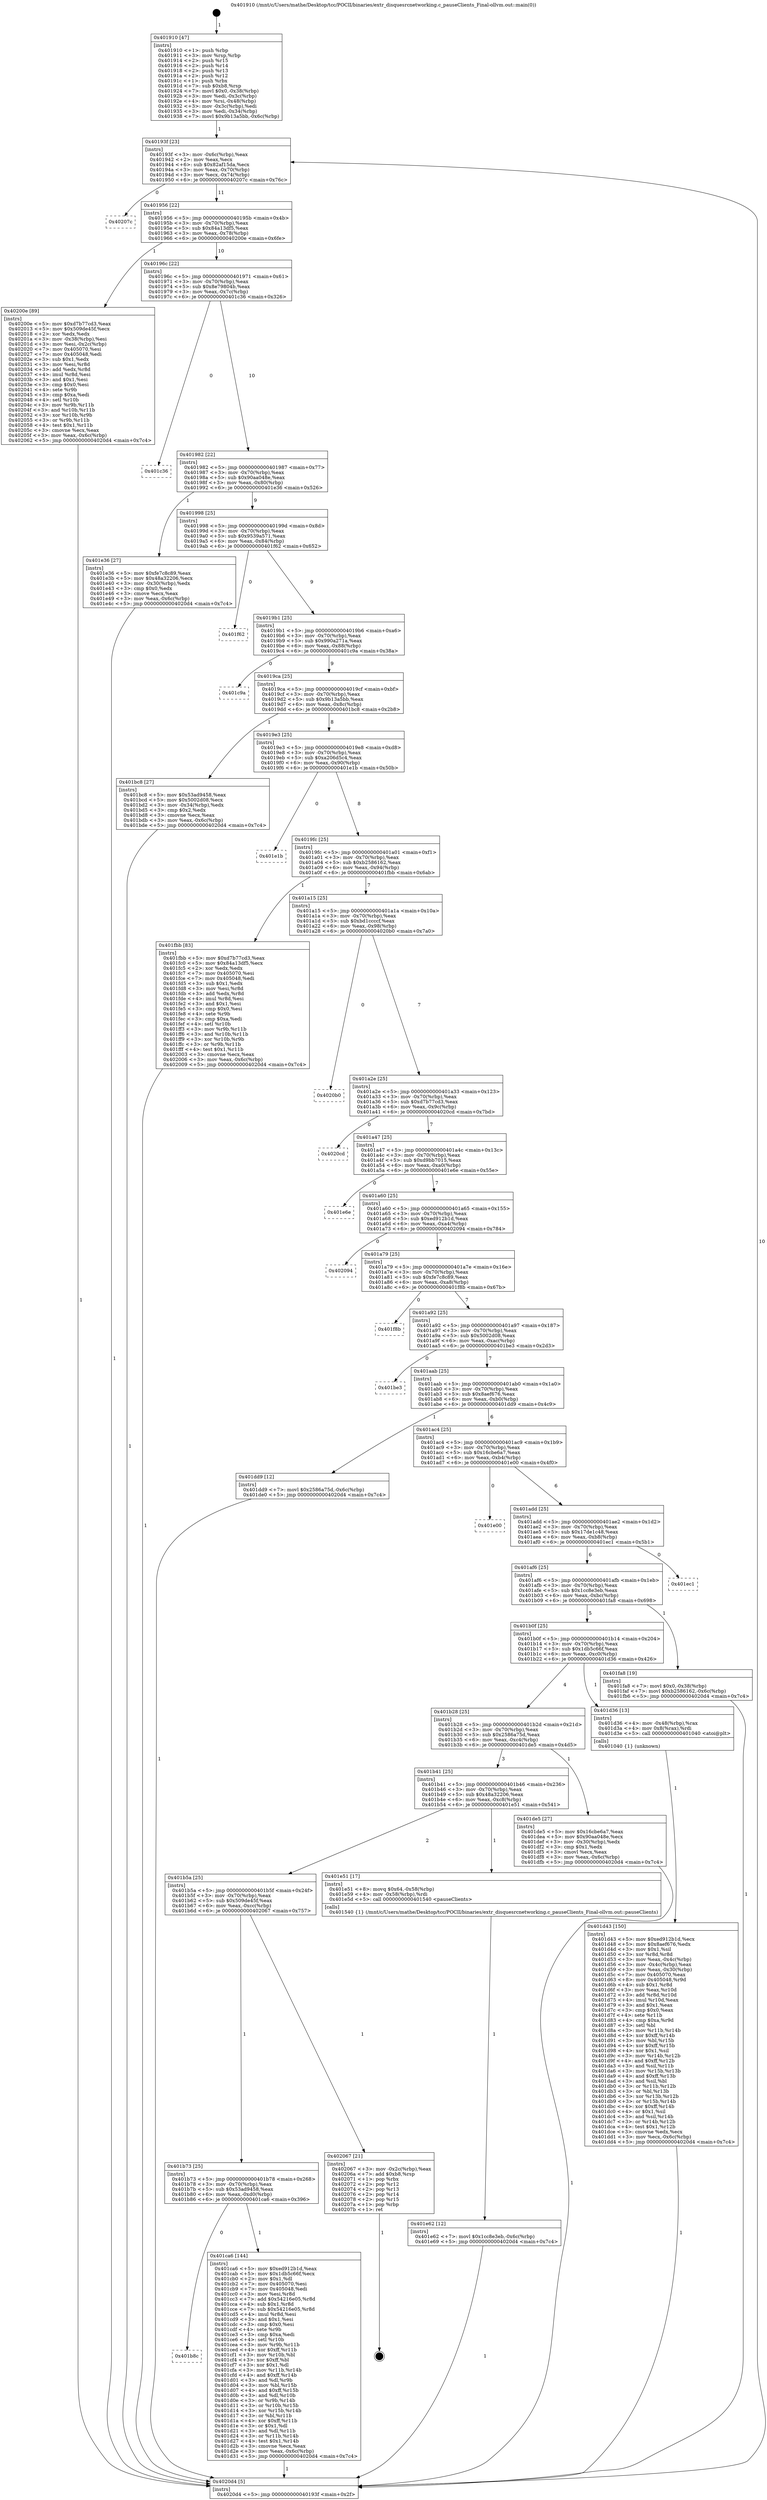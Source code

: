 digraph "0x401910" {
  label = "0x401910 (/mnt/c/Users/mathe/Desktop/tcc/POCII/binaries/extr_disquesrcnetworking.c_pauseClients_Final-ollvm.out::main(0))"
  labelloc = "t"
  node[shape=record]

  Entry [label="",width=0.3,height=0.3,shape=circle,fillcolor=black,style=filled]
  "0x40193f" [label="{
     0x40193f [23]\l
     | [instrs]\l
     &nbsp;&nbsp;0x40193f \<+3\>: mov -0x6c(%rbp),%eax\l
     &nbsp;&nbsp;0x401942 \<+2\>: mov %eax,%ecx\l
     &nbsp;&nbsp;0x401944 \<+6\>: sub $0x82af15da,%ecx\l
     &nbsp;&nbsp;0x40194a \<+3\>: mov %eax,-0x70(%rbp)\l
     &nbsp;&nbsp;0x40194d \<+3\>: mov %ecx,-0x74(%rbp)\l
     &nbsp;&nbsp;0x401950 \<+6\>: je 000000000040207c \<main+0x76c\>\l
  }"]
  "0x40207c" [label="{
     0x40207c\l
  }", style=dashed]
  "0x401956" [label="{
     0x401956 [22]\l
     | [instrs]\l
     &nbsp;&nbsp;0x401956 \<+5\>: jmp 000000000040195b \<main+0x4b\>\l
     &nbsp;&nbsp;0x40195b \<+3\>: mov -0x70(%rbp),%eax\l
     &nbsp;&nbsp;0x40195e \<+5\>: sub $0x84a13df5,%eax\l
     &nbsp;&nbsp;0x401963 \<+3\>: mov %eax,-0x78(%rbp)\l
     &nbsp;&nbsp;0x401966 \<+6\>: je 000000000040200e \<main+0x6fe\>\l
  }"]
  Exit [label="",width=0.3,height=0.3,shape=circle,fillcolor=black,style=filled,peripheries=2]
  "0x40200e" [label="{
     0x40200e [89]\l
     | [instrs]\l
     &nbsp;&nbsp;0x40200e \<+5\>: mov $0xd7b77cd3,%eax\l
     &nbsp;&nbsp;0x402013 \<+5\>: mov $0x509de45f,%ecx\l
     &nbsp;&nbsp;0x402018 \<+2\>: xor %edx,%edx\l
     &nbsp;&nbsp;0x40201a \<+3\>: mov -0x38(%rbp),%esi\l
     &nbsp;&nbsp;0x40201d \<+3\>: mov %esi,-0x2c(%rbp)\l
     &nbsp;&nbsp;0x402020 \<+7\>: mov 0x405070,%esi\l
     &nbsp;&nbsp;0x402027 \<+7\>: mov 0x405048,%edi\l
     &nbsp;&nbsp;0x40202e \<+3\>: sub $0x1,%edx\l
     &nbsp;&nbsp;0x402031 \<+3\>: mov %esi,%r8d\l
     &nbsp;&nbsp;0x402034 \<+3\>: add %edx,%r8d\l
     &nbsp;&nbsp;0x402037 \<+4\>: imul %r8d,%esi\l
     &nbsp;&nbsp;0x40203b \<+3\>: and $0x1,%esi\l
     &nbsp;&nbsp;0x40203e \<+3\>: cmp $0x0,%esi\l
     &nbsp;&nbsp;0x402041 \<+4\>: sete %r9b\l
     &nbsp;&nbsp;0x402045 \<+3\>: cmp $0xa,%edi\l
     &nbsp;&nbsp;0x402048 \<+4\>: setl %r10b\l
     &nbsp;&nbsp;0x40204c \<+3\>: mov %r9b,%r11b\l
     &nbsp;&nbsp;0x40204f \<+3\>: and %r10b,%r11b\l
     &nbsp;&nbsp;0x402052 \<+3\>: xor %r10b,%r9b\l
     &nbsp;&nbsp;0x402055 \<+3\>: or %r9b,%r11b\l
     &nbsp;&nbsp;0x402058 \<+4\>: test $0x1,%r11b\l
     &nbsp;&nbsp;0x40205c \<+3\>: cmovne %ecx,%eax\l
     &nbsp;&nbsp;0x40205f \<+3\>: mov %eax,-0x6c(%rbp)\l
     &nbsp;&nbsp;0x402062 \<+5\>: jmp 00000000004020d4 \<main+0x7c4\>\l
  }"]
  "0x40196c" [label="{
     0x40196c [22]\l
     | [instrs]\l
     &nbsp;&nbsp;0x40196c \<+5\>: jmp 0000000000401971 \<main+0x61\>\l
     &nbsp;&nbsp;0x401971 \<+3\>: mov -0x70(%rbp),%eax\l
     &nbsp;&nbsp;0x401974 \<+5\>: sub $0x8e79804b,%eax\l
     &nbsp;&nbsp;0x401979 \<+3\>: mov %eax,-0x7c(%rbp)\l
     &nbsp;&nbsp;0x40197c \<+6\>: je 0000000000401c36 \<main+0x326\>\l
  }"]
  "0x401e62" [label="{
     0x401e62 [12]\l
     | [instrs]\l
     &nbsp;&nbsp;0x401e62 \<+7\>: movl $0x1cc8e3eb,-0x6c(%rbp)\l
     &nbsp;&nbsp;0x401e69 \<+5\>: jmp 00000000004020d4 \<main+0x7c4\>\l
  }"]
  "0x401c36" [label="{
     0x401c36\l
  }", style=dashed]
  "0x401982" [label="{
     0x401982 [22]\l
     | [instrs]\l
     &nbsp;&nbsp;0x401982 \<+5\>: jmp 0000000000401987 \<main+0x77\>\l
     &nbsp;&nbsp;0x401987 \<+3\>: mov -0x70(%rbp),%eax\l
     &nbsp;&nbsp;0x40198a \<+5\>: sub $0x90aa048e,%eax\l
     &nbsp;&nbsp;0x40198f \<+3\>: mov %eax,-0x80(%rbp)\l
     &nbsp;&nbsp;0x401992 \<+6\>: je 0000000000401e36 \<main+0x526\>\l
  }"]
  "0x401d43" [label="{
     0x401d43 [150]\l
     | [instrs]\l
     &nbsp;&nbsp;0x401d43 \<+5\>: mov $0xed912b1d,%ecx\l
     &nbsp;&nbsp;0x401d48 \<+5\>: mov $0x8aef676,%edx\l
     &nbsp;&nbsp;0x401d4d \<+3\>: mov $0x1,%sil\l
     &nbsp;&nbsp;0x401d50 \<+3\>: xor %r8d,%r8d\l
     &nbsp;&nbsp;0x401d53 \<+3\>: mov %eax,-0x4c(%rbp)\l
     &nbsp;&nbsp;0x401d56 \<+3\>: mov -0x4c(%rbp),%eax\l
     &nbsp;&nbsp;0x401d59 \<+3\>: mov %eax,-0x30(%rbp)\l
     &nbsp;&nbsp;0x401d5c \<+7\>: mov 0x405070,%eax\l
     &nbsp;&nbsp;0x401d63 \<+8\>: mov 0x405048,%r9d\l
     &nbsp;&nbsp;0x401d6b \<+4\>: sub $0x1,%r8d\l
     &nbsp;&nbsp;0x401d6f \<+3\>: mov %eax,%r10d\l
     &nbsp;&nbsp;0x401d72 \<+3\>: add %r8d,%r10d\l
     &nbsp;&nbsp;0x401d75 \<+4\>: imul %r10d,%eax\l
     &nbsp;&nbsp;0x401d79 \<+3\>: and $0x1,%eax\l
     &nbsp;&nbsp;0x401d7c \<+3\>: cmp $0x0,%eax\l
     &nbsp;&nbsp;0x401d7f \<+4\>: sete %r11b\l
     &nbsp;&nbsp;0x401d83 \<+4\>: cmp $0xa,%r9d\l
     &nbsp;&nbsp;0x401d87 \<+3\>: setl %bl\l
     &nbsp;&nbsp;0x401d8a \<+3\>: mov %r11b,%r14b\l
     &nbsp;&nbsp;0x401d8d \<+4\>: xor $0xff,%r14b\l
     &nbsp;&nbsp;0x401d91 \<+3\>: mov %bl,%r15b\l
     &nbsp;&nbsp;0x401d94 \<+4\>: xor $0xff,%r15b\l
     &nbsp;&nbsp;0x401d98 \<+4\>: xor $0x1,%sil\l
     &nbsp;&nbsp;0x401d9c \<+3\>: mov %r14b,%r12b\l
     &nbsp;&nbsp;0x401d9f \<+4\>: and $0xff,%r12b\l
     &nbsp;&nbsp;0x401da3 \<+3\>: and %sil,%r11b\l
     &nbsp;&nbsp;0x401da6 \<+3\>: mov %r15b,%r13b\l
     &nbsp;&nbsp;0x401da9 \<+4\>: and $0xff,%r13b\l
     &nbsp;&nbsp;0x401dad \<+3\>: and %sil,%bl\l
     &nbsp;&nbsp;0x401db0 \<+3\>: or %r11b,%r12b\l
     &nbsp;&nbsp;0x401db3 \<+3\>: or %bl,%r13b\l
     &nbsp;&nbsp;0x401db6 \<+3\>: xor %r13b,%r12b\l
     &nbsp;&nbsp;0x401db9 \<+3\>: or %r15b,%r14b\l
     &nbsp;&nbsp;0x401dbc \<+4\>: xor $0xff,%r14b\l
     &nbsp;&nbsp;0x401dc0 \<+4\>: or $0x1,%sil\l
     &nbsp;&nbsp;0x401dc4 \<+3\>: and %sil,%r14b\l
     &nbsp;&nbsp;0x401dc7 \<+3\>: or %r14b,%r12b\l
     &nbsp;&nbsp;0x401dca \<+4\>: test $0x1,%r12b\l
     &nbsp;&nbsp;0x401dce \<+3\>: cmovne %edx,%ecx\l
     &nbsp;&nbsp;0x401dd1 \<+3\>: mov %ecx,-0x6c(%rbp)\l
     &nbsp;&nbsp;0x401dd4 \<+5\>: jmp 00000000004020d4 \<main+0x7c4\>\l
  }"]
  "0x401e36" [label="{
     0x401e36 [27]\l
     | [instrs]\l
     &nbsp;&nbsp;0x401e36 \<+5\>: mov $0xfe7c8c89,%eax\l
     &nbsp;&nbsp;0x401e3b \<+5\>: mov $0x48a32206,%ecx\l
     &nbsp;&nbsp;0x401e40 \<+3\>: mov -0x30(%rbp),%edx\l
     &nbsp;&nbsp;0x401e43 \<+3\>: cmp $0x0,%edx\l
     &nbsp;&nbsp;0x401e46 \<+3\>: cmove %ecx,%eax\l
     &nbsp;&nbsp;0x401e49 \<+3\>: mov %eax,-0x6c(%rbp)\l
     &nbsp;&nbsp;0x401e4c \<+5\>: jmp 00000000004020d4 \<main+0x7c4\>\l
  }"]
  "0x401998" [label="{
     0x401998 [25]\l
     | [instrs]\l
     &nbsp;&nbsp;0x401998 \<+5\>: jmp 000000000040199d \<main+0x8d\>\l
     &nbsp;&nbsp;0x40199d \<+3\>: mov -0x70(%rbp),%eax\l
     &nbsp;&nbsp;0x4019a0 \<+5\>: sub $0x9539a571,%eax\l
     &nbsp;&nbsp;0x4019a5 \<+6\>: mov %eax,-0x84(%rbp)\l
     &nbsp;&nbsp;0x4019ab \<+6\>: je 0000000000401f62 \<main+0x652\>\l
  }"]
  "0x401b8c" [label="{
     0x401b8c\l
  }", style=dashed]
  "0x401f62" [label="{
     0x401f62\l
  }", style=dashed]
  "0x4019b1" [label="{
     0x4019b1 [25]\l
     | [instrs]\l
     &nbsp;&nbsp;0x4019b1 \<+5\>: jmp 00000000004019b6 \<main+0xa6\>\l
     &nbsp;&nbsp;0x4019b6 \<+3\>: mov -0x70(%rbp),%eax\l
     &nbsp;&nbsp;0x4019b9 \<+5\>: sub $0x990a271a,%eax\l
     &nbsp;&nbsp;0x4019be \<+6\>: mov %eax,-0x88(%rbp)\l
     &nbsp;&nbsp;0x4019c4 \<+6\>: je 0000000000401c9a \<main+0x38a\>\l
  }"]
  "0x401ca6" [label="{
     0x401ca6 [144]\l
     | [instrs]\l
     &nbsp;&nbsp;0x401ca6 \<+5\>: mov $0xed912b1d,%eax\l
     &nbsp;&nbsp;0x401cab \<+5\>: mov $0x1db5c66f,%ecx\l
     &nbsp;&nbsp;0x401cb0 \<+2\>: mov $0x1,%dl\l
     &nbsp;&nbsp;0x401cb2 \<+7\>: mov 0x405070,%esi\l
     &nbsp;&nbsp;0x401cb9 \<+7\>: mov 0x405048,%edi\l
     &nbsp;&nbsp;0x401cc0 \<+3\>: mov %esi,%r8d\l
     &nbsp;&nbsp;0x401cc3 \<+7\>: add $0x54216e05,%r8d\l
     &nbsp;&nbsp;0x401cca \<+4\>: sub $0x1,%r8d\l
     &nbsp;&nbsp;0x401cce \<+7\>: sub $0x54216e05,%r8d\l
     &nbsp;&nbsp;0x401cd5 \<+4\>: imul %r8d,%esi\l
     &nbsp;&nbsp;0x401cd9 \<+3\>: and $0x1,%esi\l
     &nbsp;&nbsp;0x401cdc \<+3\>: cmp $0x0,%esi\l
     &nbsp;&nbsp;0x401cdf \<+4\>: sete %r9b\l
     &nbsp;&nbsp;0x401ce3 \<+3\>: cmp $0xa,%edi\l
     &nbsp;&nbsp;0x401ce6 \<+4\>: setl %r10b\l
     &nbsp;&nbsp;0x401cea \<+3\>: mov %r9b,%r11b\l
     &nbsp;&nbsp;0x401ced \<+4\>: xor $0xff,%r11b\l
     &nbsp;&nbsp;0x401cf1 \<+3\>: mov %r10b,%bl\l
     &nbsp;&nbsp;0x401cf4 \<+3\>: xor $0xff,%bl\l
     &nbsp;&nbsp;0x401cf7 \<+3\>: xor $0x1,%dl\l
     &nbsp;&nbsp;0x401cfa \<+3\>: mov %r11b,%r14b\l
     &nbsp;&nbsp;0x401cfd \<+4\>: and $0xff,%r14b\l
     &nbsp;&nbsp;0x401d01 \<+3\>: and %dl,%r9b\l
     &nbsp;&nbsp;0x401d04 \<+3\>: mov %bl,%r15b\l
     &nbsp;&nbsp;0x401d07 \<+4\>: and $0xff,%r15b\l
     &nbsp;&nbsp;0x401d0b \<+3\>: and %dl,%r10b\l
     &nbsp;&nbsp;0x401d0e \<+3\>: or %r9b,%r14b\l
     &nbsp;&nbsp;0x401d11 \<+3\>: or %r10b,%r15b\l
     &nbsp;&nbsp;0x401d14 \<+3\>: xor %r15b,%r14b\l
     &nbsp;&nbsp;0x401d17 \<+3\>: or %bl,%r11b\l
     &nbsp;&nbsp;0x401d1a \<+4\>: xor $0xff,%r11b\l
     &nbsp;&nbsp;0x401d1e \<+3\>: or $0x1,%dl\l
     &nbsp;&nbsp;0x401d21 \<+3\>: and %dl,%r11b\l
     &nbsp;&nbsp;0x401d24 \<+3\>: or %r11b,%r14b\l
     &nbsp;&nbsp;0x401d27 \<+4\>: test $0x1,%r14b\l
     &nbsp;&nbsp;0x401d2b \<+3\>: cmovne %ecx,%eax\l
     &nbsp;&nbsp;0x401d2e \<+3\>: mov %eax,-0x6c(%rbp)\l
     &nbsp;&nbsp;0x401d31 \<+5\>: jmp 00000000004020d4 \<main+0x7c4\>\l
  }"]
  "0x401c9a" [label="{
     0x401c9a\l
  }", style=dashed]
  "0x4019ca" [label="{
     0x4019ca [25]\l
     | [instrs]\l
     &nbsp;&nbsp;0x4019ca \<+5\>: jmp 00000000004019cf \<main+0xbf\>\l
     &nbsp;&nbsp;0x4019cf \<+3\>: mov -0x70(%rbp),%eax\l
     &nbsp;&nbsp;0x4019d2 \<+5\>: sub $0x9b13a5bb,%eax\l
     &nbsp;&nbsp;0x4019d7 \<+6\>: mov %eax,-0x8c(%rbp)\l
     &nbsp;&nbsp;0x4019dd \<+6\>: je 0000000000401bc8 \<main+0x2b8\>\l
  }"]
  "0x401b73" [label="{
     0x401b73 [25]\l
     | [instrs]\l
     &nbsp;&nbsp;0x401b73 \<+5\>: jmp 0000000000401b78 \<main+0x268\>\l
     &nbsp;&nbsp;0x401b78 \<+3\>: mov -0x70(%rbp),%eax\l
     &nbsp;&nbsp;0x401b7b \<+5\>: sub $0x53ad9458,%eax\l
     &nbsp;&nbsp;0x401b80 \<+6\>: mov %eax,-0xd0(%rbp)\l
     &nbsp;&nbsp;0x401b86 \<+6\>: je 0000000000401ca6 \<main+0x396\>\l
  }"]
  "0x401bc8" [label="{
     0x401bc8 [27]\l
     | [instrs]\l
     &nbsp;&nbsp;0x401bc8 \<+5\>: mov $0x53ad9458,%eax\l
     &nbsp;&nbsp;0x401bcd \<+5\>: mov $0x5002d08,%ecx\l
     &nbsp;&nbsp;0x401bd2 \<+3\>: mov -0x34(%rbp),%edx\l
     &nbsp;&nbsp;0x401bd5 \<+3\>: cmp $0x2,%edx\l
     &nbsp;&nbsp;0x401bd8 \<+3\>: cmovne %ecx,%eax\l
     &nbsp;&nbsp;0x401bdb \<+3\>: mov %eax,-0x6c(%rbp)\l
     &nbsp;&nbsp;0x401bde \<+5\>: jmp 00000000004020d4 \<main+0x7c4\>\l
  }"]
  "0x4019e3" [label="{
     0x4019e3 [25]\l
     | [instrs]\l
     &nbsp;&nbsp;0x4019e3 \<+5\>: jmp 00000000004019e8 \<main+0xd8\>\l
     &nbsp;&nbsp;0x4019e8 \<+3\>: mov -0x70(%rbp),%eax\l
     &nbsp;&nbsp;0x4019eb \<+5\>: sub $0xa206d5c4,%eax\l
     &nbsp;&nbsp;0x4019f0 \<+6\>: mov %eax,-0x90(%rbp)\l
     &nbsp;&nbsp;0x4019f6 \<+6\>: je 0000000000401e1b \<main+0x50b\>\l
  }"]
  "0x4020d4" [label="{
     0x4020d4 [5]\l
     | [instrs]\l
     &nbsp;&nbsp;0x4020d4 \<+5\>: jmp 000000000040193f \<main+0x2f\>\l
  }"]
  "0x401910" [label="{
     0x401910 [47]\l
     | [instrs]\l
     &nbsp;&nbsp;0x401910 \<+1\>: push %rbp\l
     &nbsp;&nbsp;0x401911 \<+3\>: mov %rsp,%rbp\l
     &nbsp;&nbsp;0x401914 \<+2\>: push %r15\l
     &nbsp;&nbsp;0x401916 \<+2\>: push %r14\l
     &nbsp;&nbsp;0x401918 \<+2\>: push %r13\l
     &nbsp;&nbsp;0x40191a \<+2\>: push %r12\l
     &nbsp;&nbsp;0x40191c \<+1\>: push %rbx\l
     &nbsp;&nbsp;0x40191d \<+7\>: sub $0xb8,%rsp\l
     &nbsp;&nbsp;0x401924 \<+7\>: movl $0x0,-0x38(%rbp)\l
     &nbsp;&nbsp;0x40192b \<+3\>: mov %edi,-0x3c(%rbp)\l
     &nbsp;&nbsp;0x40192e \<+4\>: mov %rsi,-0x48(%rbp)\l
     &nbsp;&nbsp;0x401932 \<+3\>: mov -0x3c(%rbp),%edi\l
     &nbsp;&nbsp;0x401935 \<+3\>: mov %edi,-0x34(%rbp)\l
     &nbsp;&nbsp;0x401938 \<+7\>: movl $0x9b13a5bb,-0x6c(%rbp)\l
  }"]
  "0x402067" [label="{
     0x402067 [21]\l
     | [instrs]\l
     &nbsp;&nbsp;0x402067 \<+3\>: mov -0x2c(%rbp),%eax\l
     &nbsp;&nbsp;0x40206a \<+7\>: add $0xb8,%rsp\l
     &nbsp;&nbsp;0x402071 \<+1\>: pop %rbx\l
     &nbsp;&nbsp;0x402072 \<+2\>: pop %r12\l
     &nbsp;&nbsp;0x402074 \<+2\>: pop %r13\l
     &nbsp;&nbsp;0x402076 \<+2\>: pop %r14\l
     &nbsp;&nbsp;0x402078 \<+2\>: pop %r15\l
     &nbsp;&nbsp;0x40207a \<+1\>: pop %rbp\l
     &nbsp;&nbsp;0x40207b \<+1\>: ret\l
  }"]
  "0x401e1b" [label="{
     0x401e1b\l
  }", style=dashed]
  "0x4019fc" [label="{
     0x4019fc [25]\l
     | [instrs]\l
     &nbsp;&nbsp;0x4019fc \<+5\>: jmp 0000000000401a01 \<main+0xf1\>\l
     &nbsp;&nbsp;0x401a01 \<+3\>: mov -0x70(%rbp),%eax\l
     &nbsp;&nbsp;0x401a04 \<+5\>: sub $0xb2586162,%eax\l
     &nbsp;&nbsp;0x401a09 \<+6\>: mov %eax,-0x94(%rbp)\l
     &nbsp;&nbsp;0x401a0f \<+6\>: je 0000000000401fbb \<main+0x6ab\>\l
  }"]
  "0x401b5a" [label="{
     0x401b5a [25]\l
     | [instrs]\l
     &nbsp;&nbsp;0x401b5a \<+5\>: jmp 0000000000401b5f \<main+0x24f\>\l
     &nbsp;&nbsp;0x401b5f \<+3\>: mov -0x70(%rbp),%eax\l
     &nbsp;&nbsp;0x401b62 \<+5\>: sub $0x509de45f,%eax\l
     &nbsp;&nbsp;0x401b67 \<+6\>: mov %eax,-0xcc(%rbp)\l
     &nbsp;&nbsp;0x401b6d \<+6\>: je 0000000000402067 \<main+0x757\>\l
  }"]
  "0x401fbb" [label="{
     0x401fbb [83]\l
     | [instrs]\l
     &nbsp;&nbsp;0x401fbb \<+5\>: mov $0xd7b77cd3,%eax\l
     &nbsp;&nbsp;0x401fc0 \<+5\>: mov $0x84a13df5,%ecx\l
     &nbsp;&nbsp;0x401fc5 \<+2\>: xor %edx,%edx\l
     &nbsp;&nbsp;0x401fc7 \<+7\>: mov 0x405070,%esi\l
     &nbsp;&nbsp;0x401fce \<+7\>: mov 0x405048,%edi\l
     &nbsp;&nbsp;0x401fd5 \<+3\>: sub $0x1,%edx\l
     &nbsp;&nbsp;0x401fd8 \<+3\>: mov %esi,%r8d\l
     &nbsp;&nbsp;0x401fdb \<+3\>: add %edx,%r8d\l
     &nbsp;&nbsp;0x401fde \<+4\>: imul %r8d,%esi\l
     &nbsp;&nbsp;0x401fe2 \<+3\>: and $0x1,%esi\l
     &nbsp;&nbsp;0x401fe5 \<+3\>: cmp $0x0,%esi\l
     &nbsp;&nbsp;0x401fe8 \<+4\>: sete %r9b\l
     &nbsp;&nbsp;0x401fec \<+3\>: cmp $0xa,%edi\l
     &nbsp;&nbsp;0x401fef \<+4\>: setl %r10b\l
     &nbsp;&nbsp;0x401ff3 \<+3\>: mov %r9b,%r11b\l
     &nbsp;&nbsp;0x401ff6 \<+3\>: and %r10b,%r11b\l
     &nbsp;&nbsp;0x401ff9 \<+3\>: xor %r10b,%r9b\l
     &nbsp;&nbsp;0x401ffc \<+3\>: or %r9b,%r11b\l
     &nbsp;&nbsp;0x401fff \<+4\>: test $0x1,%r11b\l
     &nbsp;&nbsp;0x402003 \<+3\>: cmovne %ecx,%eax\l
     &nbsp;&nbsp;0x402006 \<+3\>: mov %eax,-0x6c(%rbp)\l
     &nbsp;&nbsp;0x402009 \<+5\>: jmp 00000000004020d4 \<main+0x7c4\>\l
  }"]
  "0x401a15" [label="{
     0x401a15 [25]\l
     | [instrs]\l
     &nbsp;&nbsp;0x401a15 \<+5\>: jmp 0000000000401a1a \<main+0x10a\>\l
     &nbsp;&nbsp;0x401a1a \<+3\>: mov -0x70(%rbp),%eax\l
     &nbsp;&nbsp;0x401a1d \<+5\>: sub $0xbd1ccccf,%eax\l
     &nbsp;&nbsp;0x401a22 \<+6\>: mov %eax,-0x98(%rbp)\l
     &nbsp;&nbsp;0x401a28 \<+6\>: je 00000000004020b0 \<main+0x7a0\>\l
  }"]
  "0x401e51" [label="{
     0x401e51 [17]\l
     | [instrs]\l
     &nbsp;&nbsp;0x401e51 \<+8\>: movq $0x64,-0x58(%rbp)\l
     &nbsp;&nbsp;0x401e59 \<+4\>: mov -0x58(%rbp),%rdi\l
     &nbsp;&nbsp;0x401e5d \<+5\>: call 0000000000401540 \<pauseClients\>\l
     | [calls]\l
     &nbsp;&nbsp;0x401540 \{1\} (/mnt/c/Users/mathe/Desktop/tcc/POCII/binaries/extr_disquesrcnetworking.c_pauseClients_Final-ollvm.out::pauseClients)\l
  }"]
  "0x4020b0" [label="{
     0x4020b0\l
  }", style=dashed]
  "0x401a2e" [label="{
     0x401a2e [25]\l
     | [instrs]\l
     &nbsp;&nbsp;0x401a2e \<+5\>: jmp 0000000000401a33 \<main+0x123\>\l
     &nbsp;&nbsp;0x401a33 \<+3\>: mov -0x70(%rbp),%eax\l
     &nbsp;&nbsp;0x401a36 \<+5\>: sub $0xd7b77cd3,%eax\l
     &nbsp;&nbsp;0x401a3b \<+6\>: mov %eax,-0x9c(%rbp)\l
     &nbsp;&nbsp;0x401a41 \<+6\>: je 00000000004020cd \<main+0x7bd\>\l
  }"]
  "0x401b41" [label="{
     0x401b41 [25]\l
     | [instrs]\l
     &nbsp;&nbsp;0x401b41 \<+5\>: jmp 0000000000401b46 \<main+0x236\>\l
     &nbsp;&nbsp;0x401b46 \<+3\>: mov -0x70(%rbp),%eax\l
     &nbsp;&nbsp;0x401b49 \<+5\>: sub $0x48a32206,%eax\l
     &nbsp;&nbsp;0x401b4e \<+6\>: mov %eax,-0xc8(%rbp)\l
     &nbsp;&nbsp;0x401b54 \<+6\>: je 0000000000401e51 \<main+0x541\>\l
  }"]
  "0x4020cd" [label="{
     0x4020cd\l
  }", style=dashed]
  "0x401a47" [label="{
     0x401a47 [25]\l
     | [instrs]\l
     &nbsp;&nbsp;0x401a47 \<+5\>: jmp 0000000000401a4c \<main+0x13c\>\l
     &nbsp;&nbsp;0x401a4c \<+3\>: mov -0x70(%rbp),%eax\l
     &nbsp;&nbsp;0x401a4f \<+5\>: sub $0xd9bb7015,%eax\l
     &nbsp;&nbsp;0x401a54 \<+6\>: mov %eax,-0xa0(%rbp)\l
     &nbsp;&nbsp;0x401a5a \<+6\>: je 0000000000401e6e \<main+0x55e\>\l
  }"]
  "0x401de5" [label="{
     0x401de5 [27]\l
     | [instrs]\l
     &nbsp;&nbsp;0x401de5 \<+5\>: mov $0x16cbe6a7,%eax\l
     &nbsp;&nbsp;0x401dea \<+5\>: mov $0x90aa048e,%ecx\l
     &nbsp;&nbsp;0x401def \<+3\>: mov -0x30(%rbp),%edx\l
     &nbsp;&nbsp;0x401df2 \<+3\>: cmp $0x1,%edx\l
     &nbsp;&nbsp;0x401df5 \<+3\>: cmovl %ecx,%eax\l
     &nbsp;&nbsp;0x401df8 \<+3\>: mov %eax,-0x6c(%rbp)\l
     &nbsp;&nbsp;0x401dfb \<+5\>: jmp 00000000004020d4 \<main+0x7c4\>\l
  }"]
  "0x401e6e" [label="{
     0x401e6e\l
  }", style=dashed]
  "0x401a60" [label="{
     0x401a60 [25]\l
     | [instrs]\l
     &nbsp;&nbsp;0x401a60 \<+5\>: jmp 0000000000401a65 \<main+0x155\>\l
     &nbsp;&nbsp;0x401a65 \<+3\>: mov -0x70(%rbp),%eax\l
     &nbsp;&nbsp;0x401a68 \<+5\>: sub $0xed912b1d,%eax\l
     &nbsp;&nbsp;0x401a6d \<+6\>: mov %eax,-0xa4(%rbp)\l
     &nbsp;&nbsp;0x401a73 \<+6\>: je 0000000000402094 \<main+0x784\>\l
  }"]
  "0x401b28" [label="{
     0x401b28 [25]\l
     | [instrs]\l
     &nbsp;&nbsp;0x401b28 \<+5\>: jmp 0000000000401b2d \<main+0x21d\>\l
     &nbsp;&nbsp;0x401b2d \<+3\>: mov -0x70(%rbp),%eax\l
     &nbsp;&nbsp;0x401b30 \<+5\>: sub $0x2586a75d,%eax\l
     &nbsp;&nbsp;0x401b35 \<+6\>: mov %eax,-0xc4(%rbp)\l
     &nbsp;&nbsp;0x401b3b \<+6\>: je 0000000000401de5 \<main+0x4d5\>\l
  }"]
  "0x402094" [label="{
     0x402094\l
  }", style=dashed]
  "0x401a79" [label="{
     0x401a79 [25]\l
     | [instrs]\l
     &nbsp;&nbsp;0x401a79 \<+5\>: jmp 0000000000401a7e \<main+0x16e\>\l
     &nbsp;&nbsp;0x401a7e \<+3\>: mov -0x70(%rbp),%eax\l
     &nbsp;&nbsp;0x401a81 \<+5\>: sub $0xfe7c8c89,%eax\l
     &nbsp;&nbsp;0x401a86 \<+6\>: mov %eax,-0xa8(%rbp)\l
     &nbsp;&nbsp;0x401a8c \<+6\>: je 0000000000401f8b \<main+0x67b\>\l
  }"]
  "0x401d36" [label="{
     0x401d36 [13]\l
     | [instrs]\l
     &nbsp;&nbsp;0x401d36 \<+4\>: mov -0x48(%rbp),%rax\l
     &nbsp;&nbsp;0x401d3a \<+4\>: mov 0x8(%rax),%rdi\l
     &nbsp;&nbsp;0x401d3e \<+5\>: call 0000000000401040 \<atoi@plt\>\l
     | [calls]\l
     &nbsp;&nbsp;0x401040 \{1\} (unknown)\l
  }"]
  "0x401f8b" [label="{
     0x401f8b\l
  }", style=dashed]
  "0x401a92" [label="{
     0x401a92 [25]\l
     | [instrs]\l
     &nbsp;&nbsp;0x401a92 \<+5\>: jmp 0000000000401a97 \<main+0x187\>\l
     &nbsp;&nbsp;0x401a97 \<+3\>: mov -0x70(%rbp),%eax\l
     &nbsp;&nbsp;0x401a9a \<+5\>: sub $0x5002d08,%eax\l
     &nbsp;&nbsp;0x401a9f \<+6\>: mov %eax,-0xac(%rbp)\l
     &nbsp;&nbsp;0x401aa5 \<+6\>: je 0000000000401be3 \<main+0x2d3\>\l
  }"]
  "0x401b0f" [label="{
     0x401b0f [25]\l
     | [instrs]\l
     &nbsp;&nbsp;0x401b0f \<+5\>: jmp 0000000000401b14 \<main+0x204\>\l
     &nbsp;&nbsp;0x401b14 \<+3\>: mov -0x70(%rbp),%eax\l
     &nbsp;&nbsp;0x401b17 \<+5\>: sub $0x1db5c66f,%eax\l
     &nbsp;&nbsp;0x401b1c \<+6\>: mov %eax,-0xc0(%rbp)\l
     &nbsp;&nbsp;0x401b22 \<+6\>: je 0000000000401d36 \<main+0x426\>\l
  }"]
  "0x401be3" [label="{
     0x401be3\l
  }", style=dashed]
  "0x401aab" [label="{
     0x401aab [25]\l
     | [instrs]\l
     &nbsp;&nbsp;0x401aab \<+5\>: jmp 0000000000401ab0 \<main+0x1a0\>\l
     &nbsp;&nbsp;0x401ab0 \<+3\>: mov -0x70(%rbp),%eax\l
     &nbsp;&nbsp;0x401ab3 \<+5\>: sub $0x8aef676,%eax\l
     &nbsp;&nbsp;0x401ab8 \<+6\>: mov %eax,-0xb0(%rbp)\l
     &nbsp;&nbsp;0x401abe \<+6\>: je 0000000000401dd9 \<main+0x4c9\>\l
  }"]
  "0x401fa8" [label="{
     0x401fa8 [19]\l
     | [instrs]\l
     &nbsp;&nbsp;0x401fa8 \<+7\>: movl $0x0,-0x38(%rbp)\l
     &nbsp;&nbsp;0x401faf \<+7\>: movl $0xb2586162,-0x6c(%rbp)\l
     &nbsp;&nbsp;0x401fb6 \<+5\>: jmp 00000000004020d4 \<main+0x7c4\>\l
  }"]
  "0x401dd9" [label="{
     0x401dd9 [12]\l
     | [instrs]\l
     &nbsp;&nbsp;0x401dd9 \<+7\>: movl $0x2586a75d,-0x6c(%rbp)\l
     &nbsp;&nbsp;0x401de0 \<+5\>: jmp 00000000004020d4 \<main+0x7c4\>\l
  }"]
  "0x401ac4" [label="{
     0x401ac4 [25]\l
     | [instrs]\l
     &nbsp;&nbsp;0x401ac4 \<+5\>: jmp 0000000000401ac9 \<main+0x1b9\>\l
     &nbsp;&nbsp;0x401ac9 \<+3\>: mov -0x70(%rbp),%eax\l
     &nbsp;&nbsp;0x401acc \<+5\>: sub $0x16cbe6a7,%eax\l
     &nbsp;&nbsp;0x401ad1 \<+6\>: mov %eax,-0xb4(%rbp)\l
     &nbsp;&nbsp;0x401ad7 \<+6\>: je 0000000000401e00 \<main+0x4f0\>\l
  }"]
  "0x401af6" [label="{
     0x401af6 [25]\l
     | [instrs]\l
     &nbsp;&nbsp;0x401af6 \<+5\>: jmp 0000000000401afb \<main+0x1eb\>\l
     &nbsp;&nbsp;0x401afb \<+3\>: mov -0x70(%rbp),%eax\l
     &nbsp;&nbsp;0x401afe \<+5\>: sub $0x1cc8e3eb,%eax\l
     &nbsp;&nbsp;0x401b03 \<+6\>: mov %eax,-0xbc(%rbp)\l
     &nbsp;&nbsp;0x401b09 \<+6\>: je 0000000000401fa8 \<main+0x698\>\l
  }"]
  "0x401e00" [label="{
     0x401e00\l
  }", style=dashed]
  "0x401add" [label="{
     0x401add [25]\l
     | [instrs]\l
     &nbsp;&nbsp;0x401add \<+5\>: jmp 0000000000401ae2 \<main+0x1d2\>\l
     &nbsp;&nbsp;0x401ae2 \<+3\>: mov -0x70(%rbp),%eax\l
     &nbsp;&nbsp;0x401ae5 \<+5\>: sub $0x17de1c48,%eax\l
     &nbsp;&nbsp;0x401aea \<+6\>: mov %eax,-0xb8(%rbp)\l
     &nbsp;&nbsp;0x401af0 \<+6\>: je 0000000000401ec1 \<main+0x5b1\>\l
  }"]
  "0x401ec1" [label="{
     0x401ec1\l
  }", style=dashed]
  Entry -> "0x401910" [label=" 1"]
  "0x40193f" -> "0x40207c" [label=" 0"]
  "0x40193f" -> "0x401956" [label=" 11"]
  "0x402067" -> Exit [label=" 1"]
  "0x401956" -> "0x40200e" [label=" 1"]
  "0x401956" -> "0x40196c" [label=" 10"]
  "0x40200e" -> "0x4020d4" [label=" 1"]
  "0x40196c" -> "0x401c36" [label=" 0"]
  "0x40196c" -> "0x401982" [label=" 10"]
  "0x401fbb" -> "0x4020d4" [label=" 1"]
  "0x401982" -> "0x401e36" [label=" 1"]
  "0x401982" -> "0x401998" [label=" 9"]
  "0x401fa8" -> "0x4020d4" [label=" 1"]
  "0x401998" -> "0x401f62" [label=" 0"]
  "0x401998" -> "0x4019b1" [label=" 9"]
  "0x401e62" -> "0x4020d4" [label=" 1"]
  "0x4019b1" -> "0x401c9a" [label=" 0"]
  "0x4019b1" -> "0x4019ca" [label=" 9"]
  "0x401e51" -> "0x401e62" [label=" 1"]
  "0x4019ca" -> "0x401bc8" [label=" 1"]
  "0x4019ca" -> "0x4019e3" [label=" 8"]
  "0x401bc8" -> "0x4020d4" [label=" 1"]
  "0x401910" -> "0x40193f" [label=" 1"]
  "0x4020d4" -> "0x40193f" [label=" 10"]
  "0x401de5" -> "0x4020d4" [label=" 1"]
  "0x4019e3" -> "0x401e1b" [label=" 0"]
  "0x4019e3" -> "0x4019fc" [label=" 8"]
  "0x401dd9" -> "0x4020d4" [label=" 1"]
  "0x4019fc" -> "0x401fbb" [label=" 1"]
  "0x4019fc" -> "0x401a15" [label=" 7"]
  "0x401d36" -> "0x401d43" [label=" 1"]
  "0x401a15" -> "0x4020b0" [label=" 0"]
  "0x401a15" -> "0x401a2e" [label=" 7"]
  "0x401ca6" -> "0x4020d4" [label=" 1"]
  "0x401a2e" -> "0x4020cd" [label=" 0"]
  "0x401a2e" -> "0x401a47" [label=" 7"]
  "0x401b73" -> "0x401ca6" [label=" 1"]
  "0x401a47" -> "0x401e6e" [label=" 0"]
  "0x401a47" -> "0x401a60" [label=" 7"]
  "0x401e36" -> "0x4020d4" [label=" 1"]
  "0x401a60" -> "0x402094" [label=" 0"]
  "0x401a60" -> "0x401a79" [label=" 7"]
  "0x401b5a" -> "0x402067" [label=" 1"]
  "0x401a79" -> "0x401f8b" [label=" 0"]
  "0x401a79" -> "0x401a92" [label=" 7"]
  "0x401d43" -> "0x4020d4" [label=" 1"]
  "0x401a92" -> "0x401be3" [label=" 0"]
  "0x401a92" -> "0x401aab" [label=" 7"]
  "0x401b41" -> "0x401e51" [label=" 1"]
  "0x401aab" -> "0x401dd9" [label=" 1"]
  "0x401aab" -> "0x401ac4" [label=" 6"]
  "0x401b73" -> "0x401b8c" [label=" 0"]
  "0x401ac4" -> "0x401e00" [label=" 0"]
  "0x401ac4" -> "0x401add" [label=" 6"]
  "0x401b28" -> "0x401de5" [label=" 1"]
  "0x401add" -> "0x401ec1" [label=" 0"]
  "0x401add" -> "0x401af6" [label=" 6"]
  "0x401b28" -> "0x401b41" [label=" 3"]
  "0x401af6" -> "0x401fa8" [label=" 1"]
  "0x401af6" -> "0x401b0f" [label=" 5"]
  "0x401b41" -> "0x401b5a" [label=" 2"]
  "0x401b0f" -> "0x401d36" [label=" 1"]
  "0x401b0f" -> "0x401b28" [label=" 4"]
  "0x401b5a" -> "0x401b73" [label=" 1"]
}
